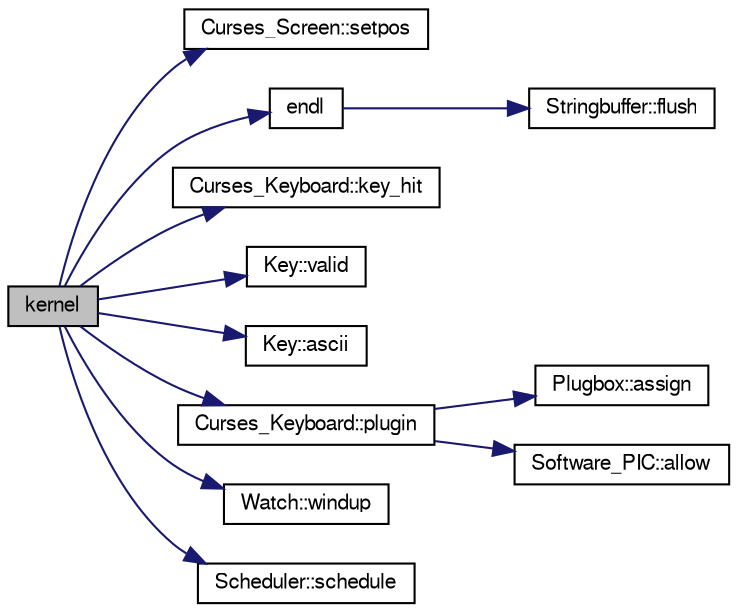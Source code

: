 digraph "kernel"
{
  bgcolor="transparent";
  edge [fontname="FreeSans",fontsize="10",labelfontname="FreeSans",labelfontsize="10"];
  node [fontname="FreeSans",fontsize="10",shape=record];
  rankdir="LR";
  Node1 [label="kernel",height=0.2,width=0.4,color="black", fillcolor="grey75", style="filled" fontcolor="black"];
  Node1 -> Node2 [color="midnightblue",fontsize="10",style="solid",fontname="FreeSans"];
  Node2 [label="Curses_Screen::setpos",height=0.2,width=0.4,color="black",URL="$classCurses__Screen.html#ad48d8a732fe5b60d8ebe70f53bfad92b",tooltip="set the cursor position"];
  Node1 -> Node3 [color="midnightblue",fontsize="10",style="solid",fontname="FreeSans"];
  Node3 [label="endl",height=0.2,width=0.4,color="black",URL="$o__stream_8h.html#a28de23f7cab39bdb0f6a5dc3801b6c6d",tooltip="print buffer after adding a newline"];
  Node3 -> Node4 [color="midnightblue",fontsize="10",style="solid",fontname="FreeSans"];
  Node4 [label="Stringbuffer::flush",height=0.2,width=0.4,color="black",URL="$classStringbuffer.html#abfb79178e3d7520f99aec80f996abaac",tooltip="flush the content of the buffer to the screen"];
  Node1 -> Node5 [color="midnightblue",fontsize="10",style="solid",fontname="FreeSans"];
  Node5 [label="Curses_Keyboard::key_hit",height=0.2,width=0.4,color="black",URL="$classCurses__Keyboard.html#a31e84201f2f54cb363f5b3d18438e7d5"];
  Node1 -> Node6 [color="midnightblue",fontsize="10",style="solid",fontname="FreeSans"];
  Node6 [label="Key::valid",height=0.2,width=0.4,color="black",URL="$classKey.html#a4292f24b142a697e610fb7780a0dc9d5",tooltip="Test for validity."];
  Node1 -> Node7 [color="midnightblue",fontsize="10",style="solid",fontname="FreeSans"];
  Node7 [label="Key::ascii",height=0.2,width=0.4,color="black",URL="$classKey.html#abb65ed9de2b4a8c24f557416b484df34",tooltip="Set ascii value."];
  Node1 -> Node8 [color="midnightblue",fontsize="10",style="solid",fontname="FreeSans"];
  Node8 [label="Curses_Keyboard::plugin",height=0.2,width=0.4,color="black",URL="$classCurses__Keyboard.html#ada76cfa420d3b63fd720c1421d84d2ef",tooltip="enable the interrupt mechanism of the keyboard"];
  Node8 -> Node9 [color="midnightblue",fontsize="10",style="solid",fontname="FreeSans"];
  Node9 [label="Plugbox::assign",height=0.2,width=0.4,color="black",URL="$classPlugbox.html#a7f48e4645e6709fe2030aaa79eb0d3f1",tooltip="assign a Gate object to a specific interrupt"];
  Node8 -> Node10 [color="midnightblue",fontsize="10",style="solid",fontname="FreeSans"];
  Node10 [label="Software_PIC::allow",height=0.2,width=0.4,color="black",URL="$classSoftware__PIC.html#af6e50ac35035238fe28b9c17e83815d9",tooltip="allow a specific hardware interrupt"];
  Node1 -> Node11 [color="midnightblue",fontsize="10",style="solid",fontname="FreeSans"];
  Node11 [label="Watch::windup",height=0.2,width=0.4,color="black",URL="$classWatch.html#a147c656850857b641537d7ca232f5aff",tooltip="Enable the clock interrupt and its handling."];
  Node1 -> Node12 [color="midnightblue",fontsize="10",style="solid",fontname="FreeSans"];
  Node12 [label="Scheduler::schedule",height=0.2,width=0.4,color="black",URL="$classScheduler.html#a45442044c5cb2151b00f507a3c8d8195",tooltip="Start the scheduling by starting the first thread of the system."];
}
